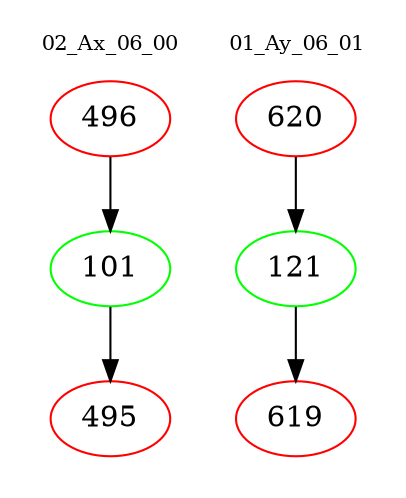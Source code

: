 digraph{
subgraph cluster_0 {
color = white
label = "02_Ax_06_00";
fontsize=10;
T0_496 [label="496", color="red"]
T0_496 -> T0_101 [color="black"]
T0_101 [label="101", color="green"]
T0_101 -> T0_495 [color="black"]
T0_495 [label="495", color="red"]
}
subgraph cluster_1 {
color = white
label = "01_Ay_06_01";
fontsize=10;
T1_620 [label="620", color="red"]
T1_620 -> T1_121 [color="black"]
T1_121 [label="121", color="green"]
T1_121 -> T1_619 [color="black"]
T1_619 [label="619", color="red"]
}
}
